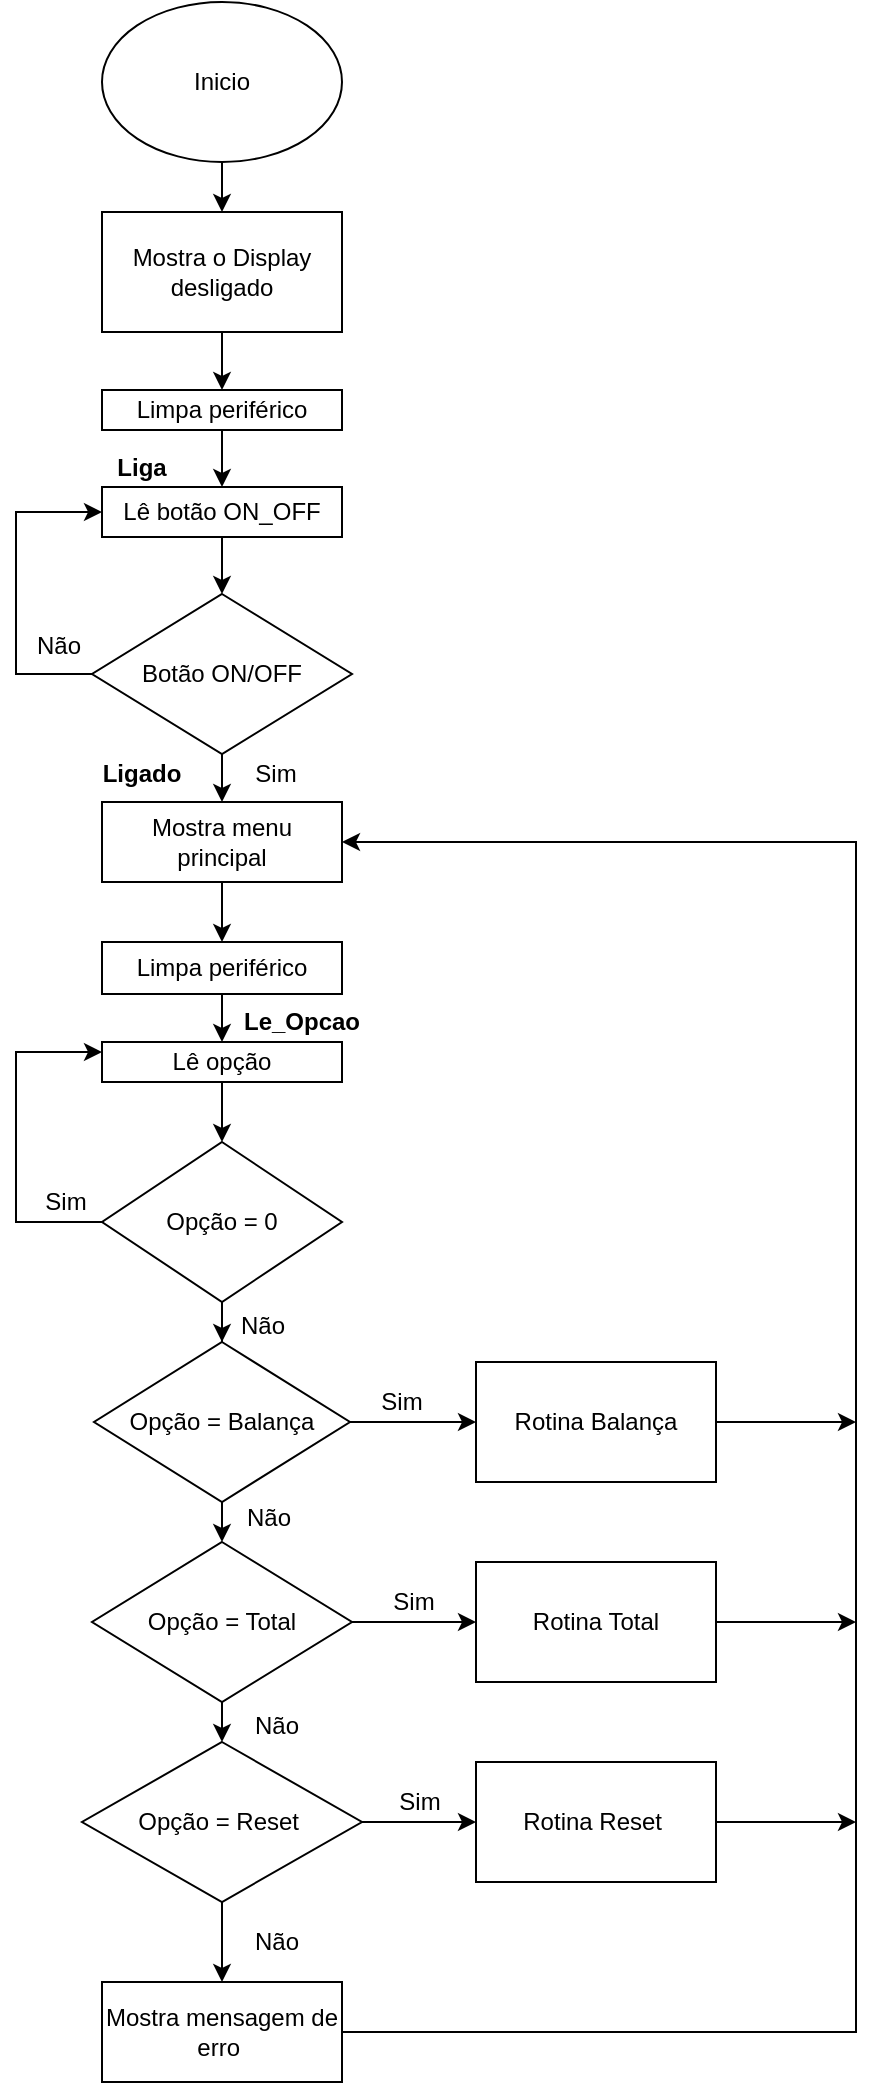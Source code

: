 <mxfile version="10.6.5" type="device"><diagram id="6XtfSHv6PSHRaet6enPU" name="Page-1"><mxGraphModel dx="840" dy="403" grid="1" gridSize="10" guides="1" tooltips="1" connect="1" arrows="1" fold="1" page="1" pageScale="1" pageWidth="827" pageHeight="1169" math="0" shadow="0"><root><mxCell id="0"/><mxCell id="1" parent="0"/><mxCell id="nHOOOQYsXPge-fp33iBk-6" style="edgeStyle=orthogonalEdgeStyle;rounded=0;orthogonalLoop=1;jettySize=auto;html=1;exitX=0.5;exitY=1;exitDx=0;exitDy=0;entryX=0.5;entryY=0;entryDx=0;entryDy=0;" edge="1" parent="1" source="nHOOOQYsXPge-fp33iBk-1" target="nHOOOQYsXPge-fp33iBk-2"><mxGeometry relative="1" as="geometry"/></mxCell><mxCell id="nHOOOQYsXPge-fp33iBk-1" value="Inicio" style="ellipse;whiteSpace=wrap;html=1;" vertex="1" parent="1"><mxGeometry x="353" y="30" width="120" height="80" as="geometry"/></mxCell><mxCell id="nHOOOQYsXPge-fp33iBk-8" style="edgeStyle=orthogonalEdgeStyle;rounded=0;orthogonalLoop=1;jettySize=auto;html=1;exitX=0.5;exitY=1;exitDx=0;exitDy=0;entryX=0.5;entryY=0;entryDx=0;entryDy=0;" edge="1" parent="1" source="nHOOOQYsXPge-fp33iBk-2" target="nHOOOQYsXPge-fp33iBk-3"><mxGeometry relative="1" as="geometry"/></mxCell><mxCell id="nHOOOQYsXPge-fp33iBk-2" value="Mostra o Display desligado" style="rounded=0;whiteSpace=wrap;html=1;" vertex="1" parent="1"><mxGeometry x="353" y="135" width="120" height="60" as="geometry"/></mxCell><mxCell id="nHOOOQYsXPge-fp33iBk-9" style="edgeStyle=orthogonalEdgeStyle;rounded=0;orthogonalLoop=1;jettySize=auto;html=1;exitX=0.5;exitY=1;exitDx=0;exitDy=0;entryX=0.5;entryY=0;entryDx=0;entryDy=0;" edge="1" parent="1" source="nHOOOQYsXPge-fp33iBk-3" target="nHOOOQYsXPge-fp33iBk-4"><mxGeometry relative="1" as="geometry"/></mxCell><mxCell id="nHOOOQYsXPge-fp33iBk-3" value="Limpa periférico" style="rounded=0;whiteSpace=wrap;html=1;" vertex="1" parent="1"><mxGeometry x="353" y="224" width="120" height="20" as="geometry"/></mxCell><mxCell id="nHOOOQYsXPge-fp33iBk-10" style="edgeStyle=orthogonalEdgeStyle;rounded=0;orthogonalLoop=1;jettySize=auto;html=1;exitX=0.5;exitY=1;exitDx=0;exitDy=0;entryX=0.5;entryY=0;entryDx=0;entryDy=0;" edge="1" parent="1" source="nHOOOQYsXPge-fp33iBk-4" target="nHOOOQYsXPge-fp33iBk-5"><mxGeometry relative="1" as="geometry"/></mxCell><mxCell id="nHOOOQYsXPge-fp33iBk-4" value="Lê botão ON_OFF" style="rounded=0;whiteSpace=wrap;html=1;" vertex="1" parent="1"><mxGeometry x="353" y="272.5" width="120" height="25" as="geometry"/></mxCell><mxCell id="nHOOOQYsXPge-fp33iBk-12" style="edgeStyle=orthogonalEdgeStyle;rounded=0;orthogonalLoop=1;jettySize=auto;html=1;exitX=0;exitY=0.5;exitDx=0;exitDy=0;entryX=0;entryY=0.5;entryDx=0;entryDy=0;" edge="1" parent="1" source="nHOOOQYsXPge-fp33iBk-5" target="nHOOOQYsXPge-fp33iBk-4"><mxGeometry relative="1" as="geometry"><Array as="points"><mxPoint x="310" y="366"/><mxPoint x="310" y="285"/></Array></mxGeometry></mxCell><mxCell id="nHOOOQYsXPge-fp33iBk-13" style="edgeStyle=orthogonalEdgeStyle;rounded=0;orthogonalLoop=1;jettySize=auto;html=1;exitX=0.5;exitY=1;exitDx=0;exitDy=0;" edge="1" parent="1" source="nHOOOQYsXPge-fp33iBk-5" target="nHOOOQYsXPge-fp33iBk-11"><mxGeometry relative="1" as="geometry"/></mxCell><mxCell id="nHOOOQYsXPge-fp33iBk-5" value="Botão ON/OFF" style="rhombus;whiteSpace=wrap;html=1;" vertex="1" parent="1"><mxGeometry x="348" y="326" width="130" height="80" as="geometry"/></mxCell><mxCell id="nHOOOQYsXPge-fp33iBk-15" style="edgeStyle=orthogonalEdgeStyle;rounded=0;orthogonalLoop=1;jettySize=auto;html=1;exitX=0.5;exitY=1;exitDx=0;exitDy=0;entryX=0.5;entryY=0;entryDx=0;entryDy=0;" edge="1" parent="1" source="nHOOOQYsXPge-fp33iBk-11" target="nHOOOQYsXPge-fp33iBk-14"><mxGeometry relative="1" as="geometry"/></mxCell><mxCell id="nHOOOQYsXPge-fp33iBk-11" value="Mostra menu principal" style="rounded=0;whiteSpace=wrap;html=1;" vertex="1" parent="1"><mxGeometry x="353" y="430" width="120" height="40" as="geometry"/></mxCell><mxCell id="nHOOOQYsXPge-fp33iBk-17" style="edgeStyle=orthogonalEdgeStyle;rounded=0;orthogonalLoop=1;jettySize=auto;html=1;exitX=0.5;exitY=1;exitDx=0;exitDy=0;entryX=0.5;entryY=0;entryDx=0;entryDy=0;" edge="1" parent="1" source="nHOOOQYsXPge-fp33iBk-14" target="nHOOOQYsXPge-fp33iBk-16"><mxGeometry relative="1" as="geometry"/></mxCell><mxCell id="nHOOOQYsXPge-fp33iBk-14" value="Limpa periférico" style="rounded=0;whiteSpace=wrap;html=1;" vertex="1" parent="1"><mxGeometry x="353" y="500" width="120" height="26" as="geometry"/></mxCell><mxCell id="nHOOOQYsXPge-fp33iBk-21" style="edgeStyle=orthogonalEdgeStyle;rounded=0;orthogonalLoop=1;jettySize=auto;html=1;exitX=0.5;exitY=1;exitDx=0;exitDy=0;entryX=0.5;entryY=0;entryDx=0;entryDy=0;" edge="1" parent="1" source="nHOOOQYsXPge-fp33iBk-16" target="nHOOOQYsXPge-fp33iBk-18"><mxGeometry relative="1" as="geometry"/></mxCell><mxCell id="nHOOOQYsXPge-fp33iBk-16" value="Lê opção" style="rounded=0;whiteSpace=wrap;html=1;" vertex="1" parent="1"><mxGeometry x="353" y="550" width="120" height="20" as="geometry"/></mxCell><mxCell id="nHOOOQYsXPge-fp33iBk-20" style="edgeStyle=orthogonalEdgeStyle;rounded=0;orthogonalLoop=1;jettySize=auto;html=1;exitX=0;exitY=0.5;exitDx=0;exitDy=0;entryX=0;entryY=0.25;entryDx=0;entryDy=0;" edge="1" parent="1" source="nHOOOQYsXPge-fp33iBk-18" target="nHOOOQYsXPge-fp33iBk-16"><mxGeometry relative="1" as="geometry"><Array as="points"><mxPoint x="310" y="640"/><mxPoint x="310" y="555"/></Array></mxGeometry></mxCell><mxCell id="nHOOOQYsXPge-fp33iBk-22" style="edgeStyle=orthogonalEdgeStyle;rounded=0;orthogonalLoop=1;jettySize=auto;html=1;exitX=0.5;exitY=1;exitDx=0;exitDy=0;" edge="1" parent="1" source="nHOOOQYsXPge-fp33iBk-18" target="nHOOOQYsXPge-fp33iBk-19"><mxGeometry relative="1" as="geometry"/></mxCell><mxCell id="nHOOOQYsXPge-fp33iBk-18" value="Opção = 0" style="rhombus;whiteSpace=wrap;html=1;" vertex="1" parent="1"><mxGeometry x="353" y="600" width="120" height="80" as="geometry"/></mxCell><mxCell id="nHOOOQYsXPge-fp33iBk-24" style="edgeStyle=orthogonalEdgeStyle;rounded=0;orthogonalLoop=1;jettySize=auto;html=1;exitX=1;exitY=0.5;exitDx=0;exitDy=0;entryX=0;entryY=0.5;entryDx=0;entryDy=0;" edge="1" parent="1" source="nHOOOQYsXPge-fp33iBk-19" target="nHOOOQYsXPge-fp33iBk-23"><mxGeometry relative="1" as="geometry"/></mxCell><mxCell id="nHOOOQYsXPge-fp33iBk-26" style="edgeStyle=orthogonalEdgeStyle;rounded=0;orthogonalLoop=1;jettySize=auto;html=1;exitX=0.5;exitY=1;exitDx=0;exitDy=0;entryX=0.5;entryY=0;entryDx=0;entryDy=0;" edge="1" parent="1" source="nHOOOQYsXPge-fp33iBk-19" target="nHOOOQYsXPge-fp33iBk-25"><mxGeometry relative="1" as="geometry"/></mxCell><mxCell id="nHOOOQYsXPge-fp33iBk-19" value="Opção = Balança" style="rhombus;whiteSpace=wrap;html=1;" vertex="1" parent="1"><mxGeometry x="349" y="700" width="128" height="80" as="geometry"/></mxCell><mxCell id="nHOOOQYsXPge-fp33iBk-35" style="edgeStyle=orthogonalEdgeStyle;rounded=0;orthogonalLoop=1;jettySize=auto;html=1;exitX=1;exitY=0.5;exitDx=0;exitDy=0;" edge="1" parent="1" source="nHOOOQYsXPge-fp33iBk-23"><mxGeometry relative="1" as="geometry"><mxPoint x="730" y="740" as="targetPoint"/></mxGeometry></mxCell><mxCell id="nHOOOQYsXPge-fp33iBk-23" value="Rotina Balança" style="rounded=0;whiteSpace=wrap;html=1;" vertex="1" parent="1"><mxGeometry x="540" y="710" width="120" height="60" as="geometry"/></mxCell><mxCell id="nHOOOQYsXPge-fp33iBk-28" style="edgeStyle=orthogonalEdgeStyle;rounded=0;orthogonalLoop=1;jettySize=auto;html=1;exitX=1;exitY=0.5;exitDx=0;exitDy=0;" edge="1" parent="1" source="nHOOOQYsXPge-fp33iBk-25" target="nHOOOQYsXPge-fp33iBk-27"><mxGeometry relative="1" as="geometry"/></mxCell><mxCell id="nHOOOQYsXPge-fp33iBk-30" style="edgeStyle=orthogonalEdgeStyle;rounded=0;orthogonalLoop=1;jettySize=auto;html=1;exitX=0.5;exitY=1;exitDx=0;exitDy=0;entryX=0.5;entryY=0;entryDx=0;entryDy=0;" edge="1" parent="1" source="nHOOOQYsXPge-fp33iBk-25" target="nHOOOQYsXPge-fp33iBk-29"><mxGeometry relative="1" as="geometry"/></mxCell><mxCell id="nHOOOQYsXPge-fp33iBk-25" value="Opção = Total" style="rhombus;whiteSpace=wrap;html=1;" vertex="1" parent="1"><mxGeometry x="348" y="800" width="130" height="80" as="geometry"/></mxCell><mxCell id="nHOOOQYsXPge-fp33iBk-36" style="edgeStyle=orthogonalEdgeStyle;rounded=0;orthogonalLoop=1;jettySize=auto;html=1;exitX=1;exitY=0.5;exitDx=0;exitDy=0;" edge="1" parent="1" source="nHOOOQYsXPge-fp33iBk-27"><mxGeometry relative="1" as="geometry"><mxPoint x="730" y="840" as="targetPoint"/></mxGeometry></mxCell><mxCell id="nHOOOQYsXPge-fp33iBk-27" value="Rotina Total" style="rounded=0;whiteSpace=wrap;html=1;" vertex="1" parent="1"><mxGeometry x="540" y="810" width="120" height="60" as="geometry"/></mxCell><mxCell id="nHOOOQYsXPge-fp33iBk-32" style="edgeStyle=orthogonalEdgeStyle;rounded=0;orthogonalLoop=1;jettySize=auto;html=1;exitX=1;exitY=0.5;exitDx=0;exitDy=0;entryX=0;entryY=0.5;entryDx=0;entryDy=0;" edge="1" parent="1" source="nHOOOQYsXPge-fp33iBk-29" target="nHOOOQYsXPge-fp33iBk-31"><mxGeometry relative="1" as="geometry"/></mxCell><mxCell id="nHOOOQYsXPge-fp33iBk-49" style="edgeStyle=orthogonalEdgeStyle;rounded=0;orthogonalLoop=1;jettySize=auto;html=1;exitX=0.5;exitY=1;exitDx=0;exitDy=0;entryX=0.5;entryY=0;entryDx=0;entryDy=0;" edge="1" parent="1" source="nHOOOQYsXPge-fp33iBk-29" target="nHOOOQYsXPge-fp33iBk-33"><mxGeometry relative="1" as="geometry"/></mxCell><mxCell id="nHOOOQYsXPge-fp33iBk-29" value="Opção = Reset&amp;nbsp;" style="rhombus;whiteSpace=wrap;html=1;" vertex="1" parent="1"><mxGeometry x="343" y="900" width="140" height="80" as="geometry"/></mxCell><mxCell id="nHOOOQYsXPge-fp33iBk-48" style="edgeStyle=orthogonalEdgeStyle;rounded=0;orthogonalLoop=1;jettySize=auto;html=1;exitX=1;exitY=0.5;exitDx=0;exitDy=0;" edge="1" parent="1" source="nHOOOQYsXPge-fp33iBk-31"><mxGeometry relative="1" as="geometry"><mxPoint x="730" y="940" as="targetPoint"/></mxGeometry></mxCell><mxCell id="nHOOOQYsXPge-fp33iBk-31" value="Rotina Reset&amp;nbsp;" style="rounded=0;whiteSpace=wrap;html=1;" vertex="1" parent="1"><mxGeometry x="540" y="910" width="120" height="60" as="geometry"/></mxCell><mxCell id="nHOOOQYsXPge-fp33iBk-34" style="edgeStyle=orthogonalEdgeStyle;rounded=0;orthogonalLoop=1;jettySize=auto;html=1;exitX=1;exitY=0.5;exitDx=0;exitDy=0;entryX=1;entryY=0.5;entryDx=0;entryDy=0;" edge="1" parent="1" source="nHOOOQYsXPge-fp33iBk-33" target="nHOOOQYsXPge-fp33iBk-11"><mxGeometry relative="1" as="geometry"><Array as="points"><mxPoint x="730" y="1045"/><mxPoint x="730" y="450"/></Array></mxGeometry></mxCell><mxCell id="nHOOOQYsXPge-fp33iBk-33" value="Mostra mensagem de erro&amp;nbsp;" style="rounded=0;whiteSpace=wrap;html=1;" vertex="1" parent="1"><mxGeometry x="353" y="1020" width="120" height="50" as="geometry"/></mxCell><mxCell id="nHOOOQYsXPge-fp33iBk-38" value="Ligado" style="text;html=1;strokeColor=none;fillColor=none;align=center;verticalAlign=middle;whiteSpace=wrap;rounded=0;fontStyle=1" vertex="1" parent="1"><mxGeometry x="353" y="406" width="40" height="20" as="geometry"/></mxCell><mxCell id="nHOOOQYsXPge-fp33iBk-39" value="Liga" style="text;html=1;strokeColor=none;fillColor=none;align=center;verticalAlign=middle;whiteSpace=wrap;rounded=0;fontStyle=1" vertex="1" parent="1"><mxGeometry x="353" y="252.5" width="40" height="20" as="geometry"/></mxCell><mxCell id="nHOOOQYsXPge-fp33iBk-40" value="Le_Opcao" style="text;html=1;strokeColor=none;fillColor=none;align=center;verticalAlign=middle;whiteSpace=wrap;rounded=0;fontStyle=1" vertex="1" parent="1"><mxGeometry x="433" y="530" width="40" height="20" as="geometry"/></mxCell><mxCell id="nHOOOQYsXPge-fp33iBk-41" value="Sim" style="text;html=1;strokeColor=none;fillColor=none;align=center;verticalAlign=middle;whiteSpace=wrap;rounded=0;" vertex="1" parent="1"><mxGeometry x="420" y="406" width="40" height="20" as="geometry"/></mxCell><mxCell id="nHOOOQYsXPge-fp33iBk-42" value="Não" style="text;html=1;strokeColor=none;fillColor=none;align=center;verticalAlign=middle;whiteSpace=wrap;rounded=0;" vertex="1" parent="1"><mxGeometry x="315" y="340" width="33" height="24" as="geometry"/></mxCell><mxCell id="nHOOOQYsXPge-fp33iBk-43" value="Sim" style="text;html=1;strokeColor=none;fillColor=none;align=center;verticalAlign=middle;whiteSpace=wrap;rounded=0;" vertex="1" parent="1"><mxGeometry x="315" y="620" width="40" height="20" as="geometry"/></mxCell><mxCell id="nHOOOQYsXPge-fp33iBk-45" value="Não" style="text;html=1;strokeColor=none;fillColor=none;align=center;verticalAlign=middle;whiteSpace=wrap;rounded=0;" vertex="1" parent="1"><mxGeometry x="416.5" y="680" width="33" height="24" as="geometry"/></mxCell><mxCell id="nHOOOQYsXPge-fp33iBk-46" value="Não" style="text;html=1;strokeColor=none;fillColor=none;align=center;verticalAlign=middle;whiteSpace=wrap;rounded=0;" vertex="1" parent="1"><mxGeometry x="420" y="776" width="33" height="24" as="geometry"/></mxCell><mxCell id="nHOOOQYsXPge-fp33iBk-47" value="Não" style="text;html=1;strokeColor=none;fillColor=none;align=center;verticalAlign=middle;whiteSpace=wrap;rounded=0;" vertex="1" parent="1"><mxGeometry x="423.5" y="880" width="33" height="24" as="geometry"/></mxCell><mxCell id="nHOOOQYsXPge-fp33iBk-50" value="Não" style="text;html=1;strokeColor=none;fillColor=none;align=center;verticalAlign=middle;whiteSpace=wrap;rounded=0;" vertex="1" parent="1"><mxGeometry x="423.5" y="988" width="33" height="24" as="geometry"/></mxCell><mxCell id="nHOOOQYsXPge-fp33iBk-51" value="Sim" style="text;html=1;strokeColor=none;fillColor=none;align=center;verticalAlign=middle;whiteSpace=wrap;rounded=0;" vertex="1" parent="1"><mxGeometry x="483" y="720" width="40" height="20" as="geometry"/></mxCell><mxCell id="nHOOOQYsXPge-fp33iBk-52" value="Sim" style="text;html=1;strokeColor=none;fillColor=none;align=center;verticalAlign=middle;whiteSpace=wrap;rounded=0;" vertex="1" parent="1"><mxGeometry x="489" y="820" width="40" height="20" as="geometry"/></mxCell><mxCell id="nHOOOQYsXPge-fp33iBk-53" value="Sim" style="text;html=1;strokeColor=none;fillColor=none;align=center;verticalAlign=middle;whiteSpace=wrap;rounded=0;" vertex="1" parent="1"><mxGeometry x="491.5" y="920" width="40" height="20" as="geometry"/></mxCell></root></mxGraphModel></diagram></mxfile>